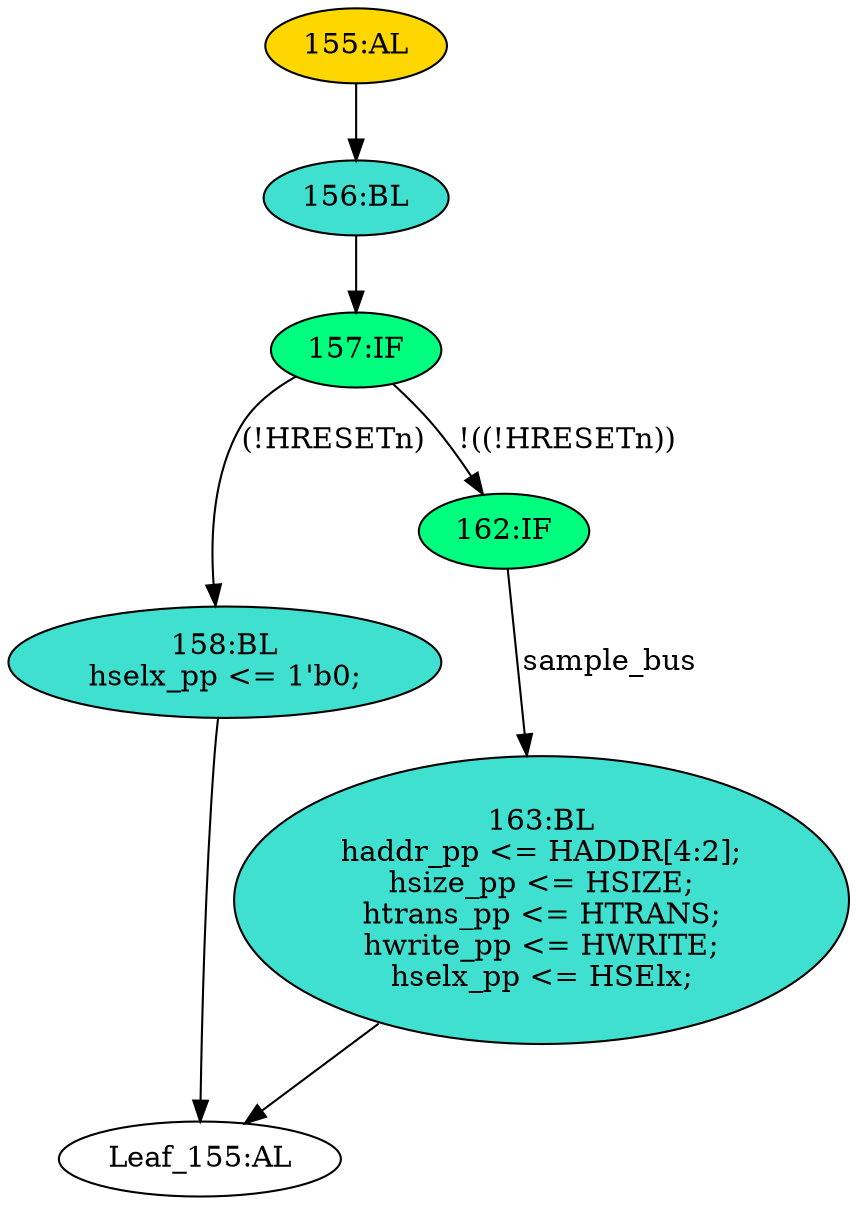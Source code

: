strict digraph "" {
	node [label="\N"];
	"158:BL"	 [ast="<pyverilog.vparser.ast.Block object at 0x7fba378b38d0>",
		fillcolor=turquoise,
		label="158:BL
hselx_pp <= 1'b0;",
		statements="[<pyverilog.vparser.ast.NonblockingSubstitution object at 0x7fba378b36d0>]",
		style=filled,
		typ=Block];
	"Leaf_155:AL"	 [def_var="['htrans_pp', 'hselx_pp', 'haddr_pp', 'hsize_pp', 'hwrite_pp']",
		label="Leaf_155:AL"];
	"158:BL" -> "Leaf_155:AL"	 [cond="[]",
		lineno=None];
	"157:IF"	 [ast="<pyverilog.vparser.ast.IfStatement object at 0x7fba378b3910>",
		fillcolor=springgreen,
		label="157:IF",
		statements="[]",
		style=filled,
		typ=IfStatement];
	"157:IF" -> "158:BL"	 [cond="['HRESETn']",
		label="(!HRESETn)",
		lineno=157];
	"162:IF"	 [ast="<pyverilog.vparser.ast.IfStatement object at 0x7fba378b3990>",
		fillcolor=springgreen,
		label="162:IF",
		statements="[]",
		style=filled,
		typ=IfStatement];
	"157:IF" -> "162:IF"	 [cond="['HRESETn']",
		label="!((!HRESETn))",
		lineno=157];
	"156:BL"	 [ast="<pyverilog.vparser.ast.Block object at 0x7fba378ba250>",
		fillcolor=turquoise,
		label="156:BL",
		statements="[]",
		style=filled,
		typ=Block];
	"156:BL" -> "157:IF"	 [cond="[]",
		lineno=None];
	"155:AL"	 [ast="<pyverilog.vparser.ast.Always object at 0x7fba378ba290>",
		clk_sens=False,
		fillcolor=gold,
		label="155:AL",
		sens="['HCLK']",
		statements="[]",
		style=filled,
		typ=Always,
		use_var="['HTRANS', 'HSIZE', 'sample_bus', 'HADDR', 'HWRITE', 'HSElx', 'HRESETn']"];
	"155:AL" -> "156:BL"	 [cond="[]",
		lineno=None];
	"163:BL"	 [ast="<pyverilog.vparser.ast.Block object at 0x7fba378b3a10>",
		fillcolor=turquoise,
		label="163:BL
haddr_pp <= HADDR[4:2];
hsize_pp <= HSIZE;
htrans_pp <= HTRANS;
hwrite_pp <= HWRITE;
hselx_pp <= HSElx;",
		statements="[<pyverilog.vparser.ast.NonblockingSubstitution object at 0x7fba378b3a50>, <pyverilog.vparser.ast.NonblockingSubstitution object \
at 0x7fba378b3c50>, <pyverilog.vparser.ast.NonblockingSubstitution object at 0x7fba378b3d90>, <pyverilog.vparser.ast.NonblockingSubstitution \
object at 0x7fba378b3ed0>, <pyverilog.vparser.ast.NonblockingSubstitution object at 0x7fba378ba050>]",
		style=filled,
		typ=Block];
	"163:BL" -> "Leaf_155:AL"	 [cond="[]",
		lineno=None];
	"162:IF" -> "163:BL"	 [cond="['sample_bus']",
		label=sample_bus,
		lineno=162];
}
